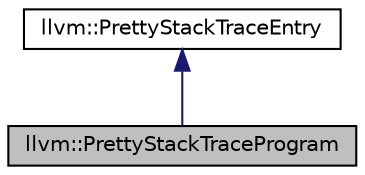 digraph "llvm::PrettyStackTraceProgram"
{
 // LATEX_PDF_SIZE
  bgcolor="transparent";
  edge [fontname="Helvetica",fontsize="10",labelfontname="Helvetica",labelfontsize="10"];
  node [fontname="Helvetica",fontsize="10",shape=record];
  Node1 [label="llvm::PrettyStackTraceProgram",height=0.2,width=0.4,color="black", fillcolor="grey75", style="filled", fontcolor="black",tooltip="PrettyStackTraceProgram - This object prints a specified program arguments to the stream as the stack..."];
  Node2 -> Node1 [dir="back",color="midnightblue",fontsize="10",style="solid",fontname="Helvetica"];
  Node2 [label="llvm::PrettyStackTraceEntry",height=0.2,width=0.4,color="black",URL="$classllvm_1_1PrettyStackTraceEntry.html",tooltip="PrettyStackTraceEntry - This class is used to represent a frame of the \"pretty\" stack trace that is d..."];
}
